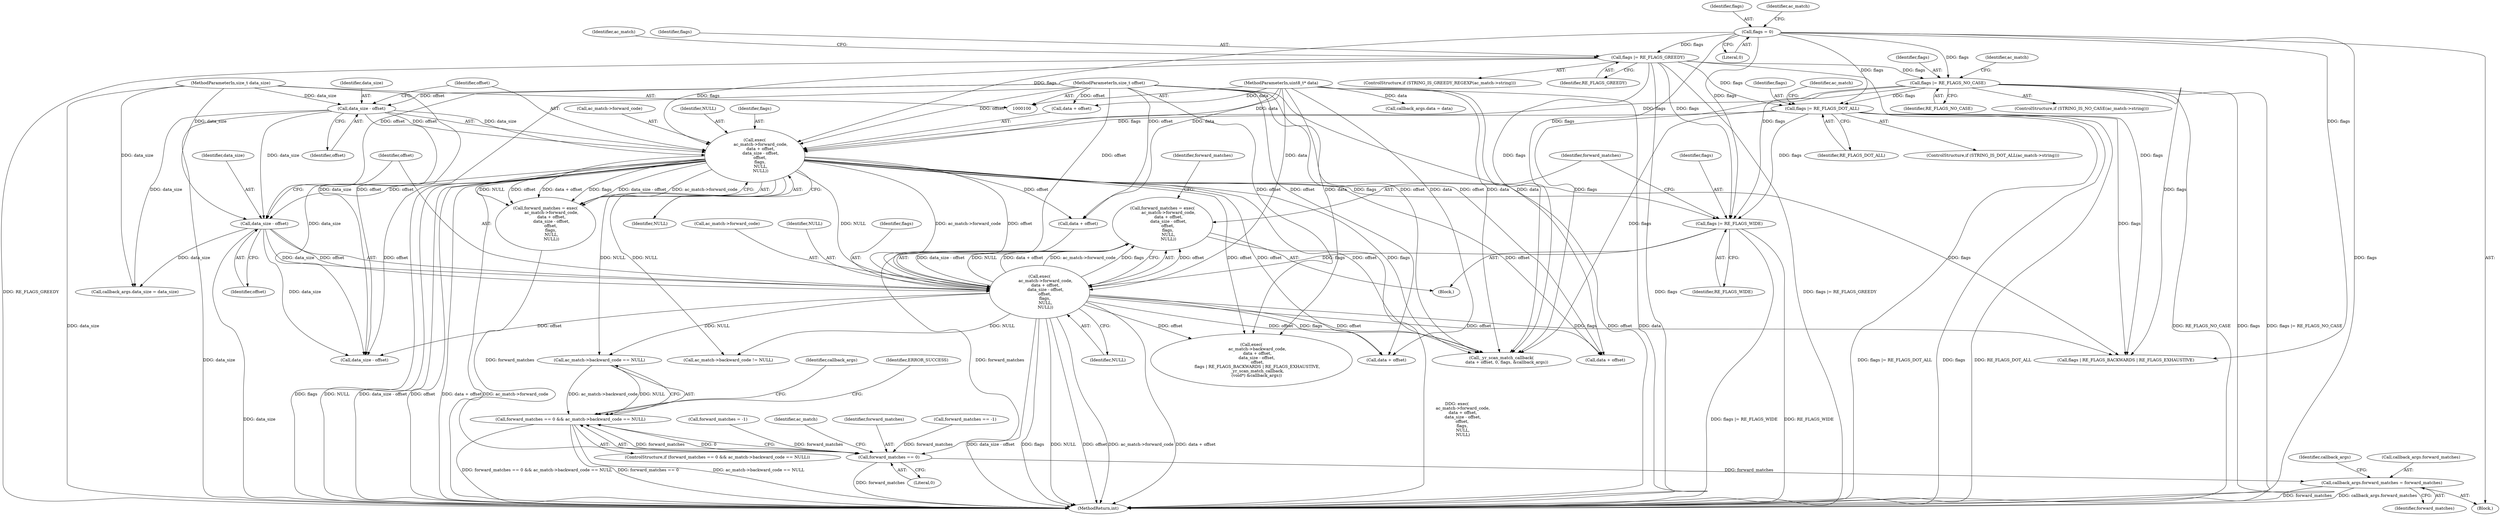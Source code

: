 digraph "0_yara_83d799804648c2a0895d40a19835d9b757c6fa4e_2@integer" {
"1000196" [label="(Call,forward_matches = exec(\n         ac_match->forward_code,\n         data + offset,\n         data_size - offset,\n        offset,\n        flags,\n         NULL,\n         NULL))"];
"1000198" [label="(Call,exec(\n         ac_match->forward_code,\n         data + offset,\n         data_size - offset,\n        offset,\n        flags,\n         NULL,\n         NULL))"];
"1000168" [label="(Call,exec(\n         ac_match->forward_code,\n         data + offset,\n         data_size - offset,\n        offset,\n        flags,\n         NULL,\n         NULL))"];
"1000103" [label="(MethodParameterIn,uint8_t* data)"];
"1000106" [label="(MethodParameterIn,size_t offset)"];
"1000175" [label="(Call,data_size - offset)"];
"1000104" [label="(MethodParameterIn,size_t data_size)"];
"1000129" [label="(Call,flags |= RE_FLAGS_GREEDY)"];
"1000121" [label="(Call,flags = 0)"];
"1000137" [label="(Call,flags |= RE_FLAGS_NO_CASE)"];
"1000145" [label="(Call,flags |= RE_FLAGS_DOT_ALL)"];
"1000205" [label="(Call,data_size - offset)"];
"1000193" [label="(Call,flags |= RE_FLAGS_WIDE)"];
"1000232" [label="(Call,forward_matches == 0)"];
"1000231" [label="(Call,forward_matches == 0 && ac_match->backward_code == NULL)"];
"1000269" [label="(Call,callback_args.forward_matches = forward_matches)"];
"1000193" [label="(Call,flags |= RE_FLAGS_WIDE)"];
"1000199" [label="(Call,ac_match->forward_code)"];
"1000291" [label="(Call,exec(\n         ac_match->backward_code,\n         data + offset,\n        data_size - offset,\n         offset,\n         flags | RE_FLAGS_BACKWARDS | RE_FLAGS_EXHAUSTIVE,\n         _yr_scan_match_callback,\n        (void*) &callback_args))"];
"1000269" [label="(Call,callback_args.forward_matches = forward_matches)"];
"1000213" [label="(Identifier,forward_matches)"];
"1000175" [label="(Call,data_size - offset)"];
"1000232" [label="(Call,forward_matches == 0)"];
"1000211" [label="(Identifier,NULL)"];
"1000129" [label="(Call,flags |= RE_FLAGS_GREEDY)"];
"1000130" [label="(Identifier,flags)"];
"1000139" [label="(Identifier,RE_FLAGS_NO_CASE)"];
"1000111" [label="(Call,forward_matches = -1)"];
"1000254" [label="(Call,callback_args.data = data)"];
"1000207" [label="(Identifier,offset)"];
"1000202" [label="(Call,data + offset)"];
"1000295" [label="(Call,data + offset)"];
"1000169" [label="(Call,ac_match->forward_code)"];
"1000208" [label="(Identifier,offset)"];
"1000235" [label="(Call,ac_match->backward_code == NULL)"];
"1000298" [label="(Call,data_size - offset)"];
"1000106" [label="(MethodParameterIn,size_t offset)"];
"1000244" [label="(Identifier,callback_args)"];
"1000172" [label="(Call,data + offset)"];
"1000132" [label="(ControlStructure,if (STRING_IS_NO_CASE(ac_match->string)))"];
"1000283" [label="(Call,ac_match->backward_code != NULL)"];
"1000230" [label="(ControlStructure,if (forward_matches == 0 && ac_match->backward_code == NULL))"];
"1000273" [label="(Identifier,forward_matches)"];
"1000103" [label="(MethodParameterIn,uint8_t* data)"];
"1000180" [label="(Identifier,NULL)"];
"1000210" [label="(Identifier,NULL)"];
"1000143" [label="(Identifier,ac_match)"];
"1000122" [label="(Identifier,flags)"];
"1000276" [label="(Identifier,callback_args)"];
"1000104" [label="(MethodParameterIn,size_t data_size)"];
"1000206" [label="(Identifier,data_size)"];
"1000270" [label="(Call,callback_args.forward_matches)"];
"1000237" [label="(Identifier,ac_match)"];
"1000241" [label="(Identifier,ERROR_SUCCESS)"];
"1000147" [label="(Identifier,RE_FLAGS_DOT_ALL)"];
"1000176" [label="(Identifier,data_size)"];
"1000168" [label="(Call,exec(\n         ac_match->forward_code,\n         data + offset,\n         data_size - offset,\n        offset,\n        flags,\n         NULL,\n         NULL))"];
"1000198" [label="(Call,exec(\n         ac_match->forward_code,\n         data + offset,\n         data_size - offset,\n        offset,\n        flags,\n         NULL,\n         NULL))"];
"1000302" [label="(Call,flags | RE_FLAGS_BACKWARDS | RE_FLAGS_EXHAUSTIVE)"];
"1000166" [label="(Call,forward_matches = exec(\n         ac_match->forward_code,\n         data + offset,\n         data_size - offset,\n        offset,\n        flags,\n         NULL,\n         NULL))"];
"1000340" [label="(MethodReturn,int)"];
"1000209" [label="(Identifier,flags)"];
"1000181" [label="(Identifier,NULL)"];
"1000124" [label="(ControlStructure,if (STRING_IS_GREEDY_REGEXP(ac_match->string)))"];
"1000135" [label="(Identifier,ac_match)"];
"1000123" [label="(Literal,0)"];
"1000233" [label="(Identifier,forward_matches)"];
"1000192" [label="(Block,)"];
"1000196" [label="(Call,forward_matches = exec(\n         ac_match->forward_code,\n         data + offset,\n         data_size - offset,\n        offset,\n        flags,\n         NULL,\n         NULL))"];
"1000107" [label="(Block,)"];
"1000194" [label="(Identifier,flags)"];
"1000188" [label="(Call,forward_matches == -1)"];
"1000330" [label="(Call,_yr_scan_match_callback(\n        data + offset, 0, flags, &callback_args))"];
"1000178" [label="(Identifier,offset)"];
"1000177" [label="(Identifier,offset)"];
"1000259" [label="(Call,callback_args.data_size = data_size)"];
"1000138" [label="(Identifier,flags)"];
"1000231" [label="(Call,forward_matches == 0 && ac_match->backward_code == NULL)"];
"1000331" [label="(Call,data + offset)"];
"1000205" [label="(Call,data_size - offset)"];
"1000127" [label="(Identifier,ac_match)"];
"1000131" [label="(Identifier,RE_FLAGS_GREEDY)"];
"1000234" [label="(Literal,0)"];
"1000197" [label="(Identifier,forward_matches)"];
"1000179" [label="(Identifier,flags)"];
"1000121" [label="(Call,flags = 0)"];
"1000137" [label="(Call,flags |= RE_FLAGS_NO_CASE)"];
"1000140" [label="(ControlStructure,if (STRING_IS_DOT_ALL(ac_match->string)))"];
"1000146" [label="(Identifier,flags)"];
"1000195" [label="(Identifier,RE_FLAGS_WIDE)"];
"1000145" [label="(Call,flags |= RE_FLAGS_DOT_ALL)"];
"1000151" [label="(Identifier,ac_match)"];
"1000196" -> "1000192"  [label="AST: "];
"1000196" -> "1000198"  [label="CFG: "];
"1000197" -> "1000196"  [label="AST: "];
"1000198" -> "1000196"  [label="AST: "];
"1000213" -> "1000196"  [label="CFG: "];
"1000196" -> "1000340"  [label="DDG: exec(\n         ac_match->forward_code,\n         data + offset,\n         data_size - offset,\n        offset,\n        flags,\n         NULL,\n         NULL)"];
"1000198" -> "1000196"  [label="DDG: offset"];
"1000198" -> "1000196"  [label="DDG: data_size - offset"];
"1000198" -> "1000196"  [label="DDG: NULL"];
"1000198" -> "1000196"  [label="DDG: data + offset"];
"1000198" -> "1000196"  [label="DDG: ac_match->forward_code"];
"1000198" -> "1000196"  [label="DDG: flags"];
"1000196" -> "1000232"  [label="DDG: forward_matches"];
"1000198" -> "1000211"  [label="CFG: "];
"1000199" -> "1000198"  [label="AST: "];
"1000202" -> "1000198"  [label="AST: "];
"1000205" -> "1000198"  [label="AST: "];
"1000208" -> "1000198"  [label="AST: "];
"1000209" -> "1000198"  [label="AST: "];
"1000210" -> "1000198"  [label="AST: "];
"1000211" -> "1000198"  [label="AST: "];
"1000198" -> "1000340"  [label="DDG: data_size - offset"];
"1000198" -> "1000340"  [label="DDG: flags"];
"1000198" -> "1000340"  [label="DDG: NULL"];
"1000198" -> "1000340"  [label="DDG: offset"];
"1000198" -> "1000340"  [label="DDG: ac_match->forward_code"];
"1000198" -> "1000340"  [label="DDG: data + offset"];
"1000168" -> "1000198"  [label="DDG: ac_match->forward_code"];
"1000168" -> "1000198"  [label="DDG: offset"];
"1000168" -> "1000198"  [label="DDG: NULL"];
"1000103" -> "1000198"  [label="DDG: data"];
"1000106" -> "1000198"  [label="DDG: offset"];
"1000205" -> "1000198"  [label="DDG: data_size"];
"1000205" -> "1000198"  [label="DDG: offset"];
"1000193" -> "1000198"  [label="DDG: flags"];
"1000198" -> "1000235"  [label="DDG: NULL"];
"1000198" -> "1000283"  [label="DDG: NULL"];
"1000198" -> "1000291"  [label="DDG: offset"];
"1000198" -> "1000295"  [label="DDG: offset"];
"1000198" -> "1000298"  [label="DDG: offset"];
"1000198" -> "1000302"  [label="DDG: flags"];
"1000198" -> "1000330"  [label="DDG: offset"];
"1000198" -> "1000330"  [label="DDG: flags"];
"1000198" -> "1000331"  [label="DDG: offset"];
"1000168" -> "1000166"  [label="AST: "];
"1000168" -> "1000181"  [label="CFG: "];
"1000169" -> "1000168"  [label="AST: "];
"1000172" -> "1000168"  [label="AST: "];
"1000175" -> "1000168"  [label="AST: "];
"1000178" -> "1000168"  [label="AST: "];
"1000179" -> "1000168"  [label="AST: "];
"1000180" -> "1000168"  [label="AST: "];
"1000181" -> "1000168"  [label="AST: "];
"1000166" -> "1000168"  [label="CFG: "];
"1000168" -> "1000340"  [label="DDG: offset"];
"1000168" -> "1000340"  [label="DDG: data + offset"];
"1000168" -> "1000340"  [label="DDG: ac_match->forward_code"];
"1000168" -> "1000340"  [label="DDG: flags"];
"1000168" -> "1000340"  [label="DDG: NULL"];
"1000168" -> "1000340"  [label="DDG: data_size - offset"];
"1000168" -> "1000166"  [label="DDG: NULL"];
"1000168" -> "1000166"  [label="DDG: offset"];
"1000168" -> "1000166"  [label="DDG: data + offset"];
"1000168" -> "1000166"  [label="DDG: flags"];
"1000168" -> "1000166"  [label="DDG: data_size - offset"];
"1000168" -> "1000166"  [label="DDG: ac_match->forward_code"];
"1000103" -> "1000168"  [label="DDG: data"];
"1000106" -> "1000168"  [label="DDG: offset"];
"1000175" -> "1000168"  [label="DDG: data_size"];
"1000175" -> "1000168"  [label="DDG: offset"];
"1000129" -> "1000168"  [label="DDG: flags"];
"1000121" -> "1000168"  [label="DDG: flags"];
"1000137" -> "1000168"  [label="DDG: flags"];
"1000145" -> "1000168"  [label="DDG: flags"];
"1000168" -> "1000193"  [label="DDG: flags"];
"1000168" -> "1000202"  [label="DDG: offset"];
"1000168" -> "1000205"  [label="DDG: offset"];
"1000168" -> "1000235"  [label="DDG: NULL"];
"1000168" -> "1000283"  [label="DDG: NULL"];
"1000168" -> "1000291"  [label="DDG: offset"];
"1000168" -> "1000295"  [label="DDG: offset"];
"1000168" -> "1000298"  [label="DDG: offset"];
"1000168" -> "1000302"  [label="DDG: flags"];
"1000168" -> "1000330"  [label="DDG: offset"];
"1000168" -> "1000330"  [label="DDG: flags"];
"1000168" -> "1000331"  [label="DDG: offset"];
"1000103" -> "1000100"  [label="AST: "];
"1000103" -> "1000340"  [label="DDG: data"];
"1000103" -> "1000172"  [label="DDG: data"];
"1000103" -> "1000202"  [label="DDG: data"];
"1000103" -> "1000254"  [label="DDG: data"];
"1000103" -> "1000291"  [label="DDG: data"];
"1000103" -> "1000295"  [label="DDG: data"];
"1000103" -> "1000330"  [label="DDG: data"];
"1000103" -> "1000331"  [label="DDG: data"];
"1000106" -> "1000100"  [label="AST: "];
"1000106" -> "1000340"  [label="DDG: offset"];
"1000106" -> "1000172"  [label="DDG: offset"];
"1000106" -> "1000175"  [label="DDG: offset"];
"1000106" -> "1000202"  [label="DDG: offset"];
"1000106" -> "1000205"  [label="DDG: offset"];
"1000106" -> "1000291"  [label="DDG: offset"];
"1000106" -> "1000295"  [label="DDG: offset"];
"1000106" -> "1000298"  [label="DDG: offset"];
"1000106" -> "1000330"  [label="DDG: offset"];
"1000106" -> "1000331"  [label="DDG: offset"];
"1000175" -> "1000177"  [label="CFG: "];
"1000176" -> "1000175"  [label="AST: "];
"1000177" -> "1000175"  [label="AST: "];
"1000178" -> "1000175"  [label="CFG: "];
"1000175" -> "1000340"  [label="DDG: data_size"];
"1000104" -> "1000175"  [label="DDG: data_size"];
"1000175" -> "1000205"  [label="DDG: data_size"];
"1000175" -> "1000259"  [label="DDG: data_size"];
"1000175" -> "1000298"  [label="DDG: data_size"];
"1000104" -> "1000100"  [label="AST: "];
"1000104" -> "1000340"  [label="DDG: data_size"];
"1000104" -> "1000205"  [label="DDG: data_size"];
"1000104" -> "1000259"  [label="DDG: data_size"];
"1000104" -> "1000298"  [label="DDG: data_size"];
"1000129" -> "1000124"  [label="AST: "];
"1000129" -> "1000131"  [label="CFG: "];
"1000130" -> "1000129"  [label="AST: "];
"1000131" -> "1000129"  [label="AST: "];
"1000135" -> "1000129"  [label="CFG: "];
"1000129" -> "1000340"  [label="DDG: flags"];
"1000129" -> "1000340"  [label="DDG: flags |= RE_FLAGS_GREEDY"];
"1000129" -> "1000340"  [label="DDG: RE_FLAGS_GREEDY"];
"1000121" -> "1000129"  [label="DDG: flags"];
"1000129" -> "1000137"  [label="DDG: flags"];
"1000129" -> "1000145"  [label="DDG: flags"];
"1000129" -> "1000193"  [label="DDG: flags"];
"1000129" -> "1000302"  [label="DDG: flags"];
"1000129" -> "1000330"  [label="DDG: flags"];
"1000121" -> "1000107"  [label="AST: "];
"1000121" -> "1000123"  [label="CFG: "];
"1000122" -> "1000121"  [label="AST: "];
"1000123" -> "1000121"  [label="AST: "];
"1000127" -> "1000121"  [label="CFG: "];
"1000121" -> "1000340"  [label="DDG: flags"];
"1000121" -> "1000137"  [label="DDG: flags"];
"1000121" -> "1000145"  [label="DDG: flags"];
"1000121" -> "1000193"  [label="DDG: flags"];
"1000121" -> "1000302"  [label="DDG: flags"];
"1000121" -> "1000330"  [label="DDG: flags"];
"1000137" -> "1000132"  [label="AST: "];
"1000137" -> "1000139"  [label="CFG: "];
"1000138" -> "1000137"  [label="AST: "];
"1000139" -> "1000137"  [label="AST: "];
"1000143" -> "1000137"  [label="CFG: "];
"1000137" -> "1000340"  [label="DDG: RE_FLAGS_NO_CASE"];
"1000137" -> "1000340"  [label="DDG: flags"];
"1000137" -> "1000340"  [label="DDG: flags |= RE_FLAGS_NO_CASE"];
"1000137" -> "1000145"  [label="DDG: flags"];
"1000137" -> "1000193"  [label="DDG: flags"];
"1000137" -> "1000302"  [label="DDG: flags"];
"1000137" -> "1000330"  [label="DDG: flags"];
"1000145" -> "1000140"  [label="AST: "];
"1000145" -> "1000147"  [label="CFG: "];
"1000146" -> "1000145"  [label="AST: "];
"1000147" -> "1000145"  [label="AST: "];
"1000151" -> "1000145"  [label="CFG: "];
"1000145" -> "1000340"  [label="DDG: flags |= RE_FLAGS_DOT_ALL"];
"1000145" -> "1000340"  [label="DDG: flags"];
"1000145" -> "1000340"  [label="DDG: RE_FLAGS_DOT_ALL"];
"1000145" -> "1000193"  [label="DDG: flags"];
"1000145" -> "1000302"  [label="DDG: flags"];
"1000145" -> "1000330"  [label="DDG: flags"];
"1000205" -> "1000207"  [label="CFG: "];
"1000206" -> "1000205"  [label="AST: "];
"1000207" -> "1000205"  [label="AST: "];
"1000208" -> "1000205"  [label="CFG: "];
"1000205" -> "1000340"  [label="DDG: data_size"];
"1000205" -> "1000259"  [label="DDG: data_size"];
"1000205" -> "1000298"  [label="DDG: data_size"];
"1000193" -> "1000192"  [label="AST: "];
"1000193" -> "1000195"  [label="CFG: "];
"1000194" -> "1000193"  [label="AST: "];
"1000195" -> "1000193"  [label="AST: "];
"1000197" -> "1000193"  [label="CFG: "];
"1000193" -> "1000340"  [label="DDG: RE_FLAGS_WIDE"];
"1000193" -> "1000340"  [label="DDG: flags |= RE_FLAGS_WIDE"];
"1000232" -> "1000231"  [label="AST: "];
"1000232" -> "1000234"  [label="CFG: "];
"1000233" -> "1000232"  [label="AST: "];
"1000234" -> "1000232"  [label="AST: "];
"1000237" -> "1000232"  [label="CFG: "];
"1000231" -> "1000232"  [label="CFG: "];
"1000232" -> "1000340"  [label="DDG: forward_matches"];
"1000232" -> "1000231"  [label="DDG: forward_matches"];
"1000232" -> "1000231"  [label="DDG: 0"];
"1000188" -> "1000232"  [label="DDG: forward_matches"];
"1000166" -> "1000232"  [label="DDG: forward_matches"];
"1000111" -> "1000232"  [label="DDG: forward_matches"];
"1000232" -> "1000269"  [label="DDG: forward_matches"];
"1000231" -> "1000230"  [label="AST: "];
"1000231" -> "1000235"  [label="CFG: "];
"1000235" -> "1000231"  [label="AST: "];
"1000241" -> "1000231"  [label="CFG: "];
"1000244" -> "1000231"  [label="CFG: "];
"1000231" -> "1000340"  [label="DDG: ac_match->backward_code == NULL"];
"1000231" -> "1000340"  [label="DDG: forward_matches == 0 && ac_match->backward_code == NULL"];
"1000231" -> "1000340"  [label="DDG: forward_matches == 0"];
"1000235" -> "1000231"  [label="DDG: ac_match->backward_code"];
"1000235" -> "1000231"  [label="DDG: NULL"];
"1000269" -> "1000107"  [label="AST: "];
"1000269" -> "1000273"  [label="CFG: "];
"1000270" -> "1000269"  [label="AST: "];
"1000273" -> "1000269"  [label="AST: "];
"1000276" -> "1000269"  [label="CFG: "];
"1000269" -> "1000340"  [label="DDG: callback_args.forward_matches"];
"1000269" -> "1000340"  [label="DDG: forward_matches"];
}

